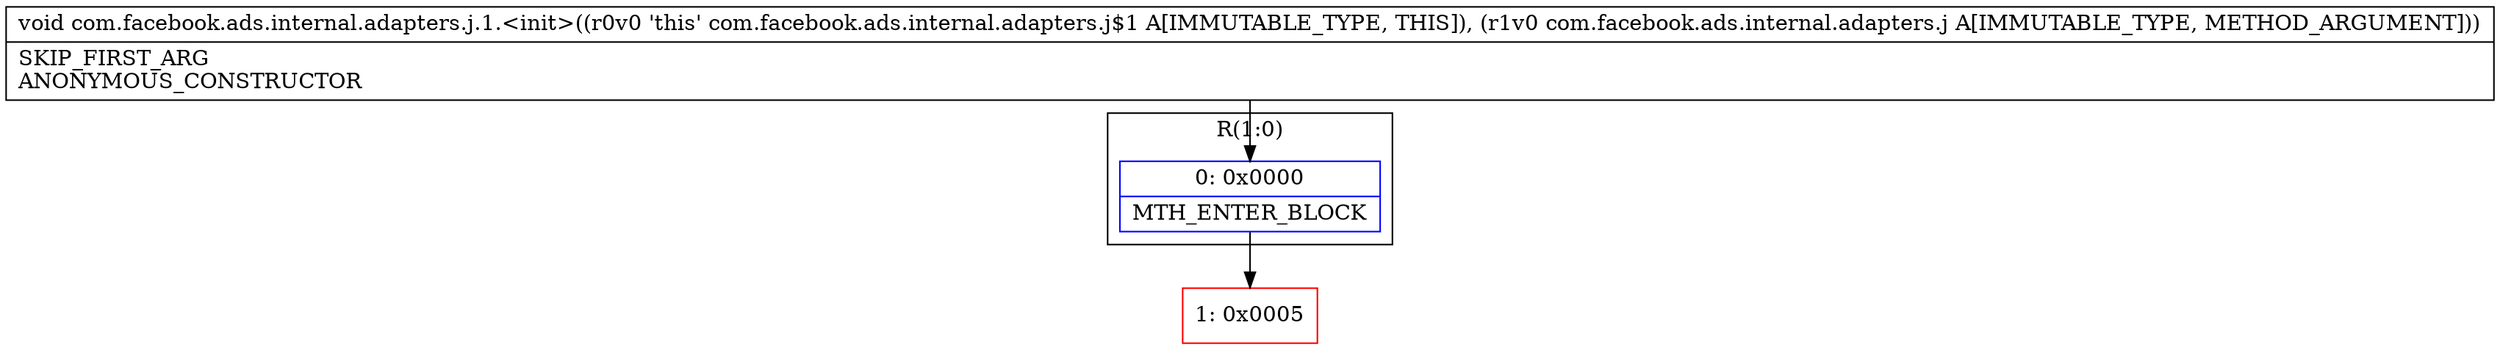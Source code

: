 digraph "CFG forcom.facebook.ads.internal.adapters.j.1.\<init\>(Lcom\/facebook\/ads\/internal\/adapters\/j;)V" {
subgraph cluster_Region_502509872 {
label = "R(1:0)";
node [shape=record,color=blue];
Node_0 [shape=record,label="{0\:\ 0x0000|MTH_ENTER_BLOCK\l}"];
}
Node_1 [shape=record,color=red,label="{1\:\ 0x0005}"];
MethodNode[shape=record,label="{void com.facebook.ads.internal.adapters.j.1.\<init\>((r0v0 'this' com.facebook.ads.internal.adapters.j$1 A[IMMUTABLE_TYPE, THIS]), (r1v0 com.facebook.ads.internal.adapters.j A[IMMUTABLE_TYPE, METHOD_ARGUMENT]))  | SKIP_FIRST_ARG\lANONYMOUS_CONSTRUCTOR\l}"];
MethodNode -> Node_0;
Node_0 -> Node_1;
}

